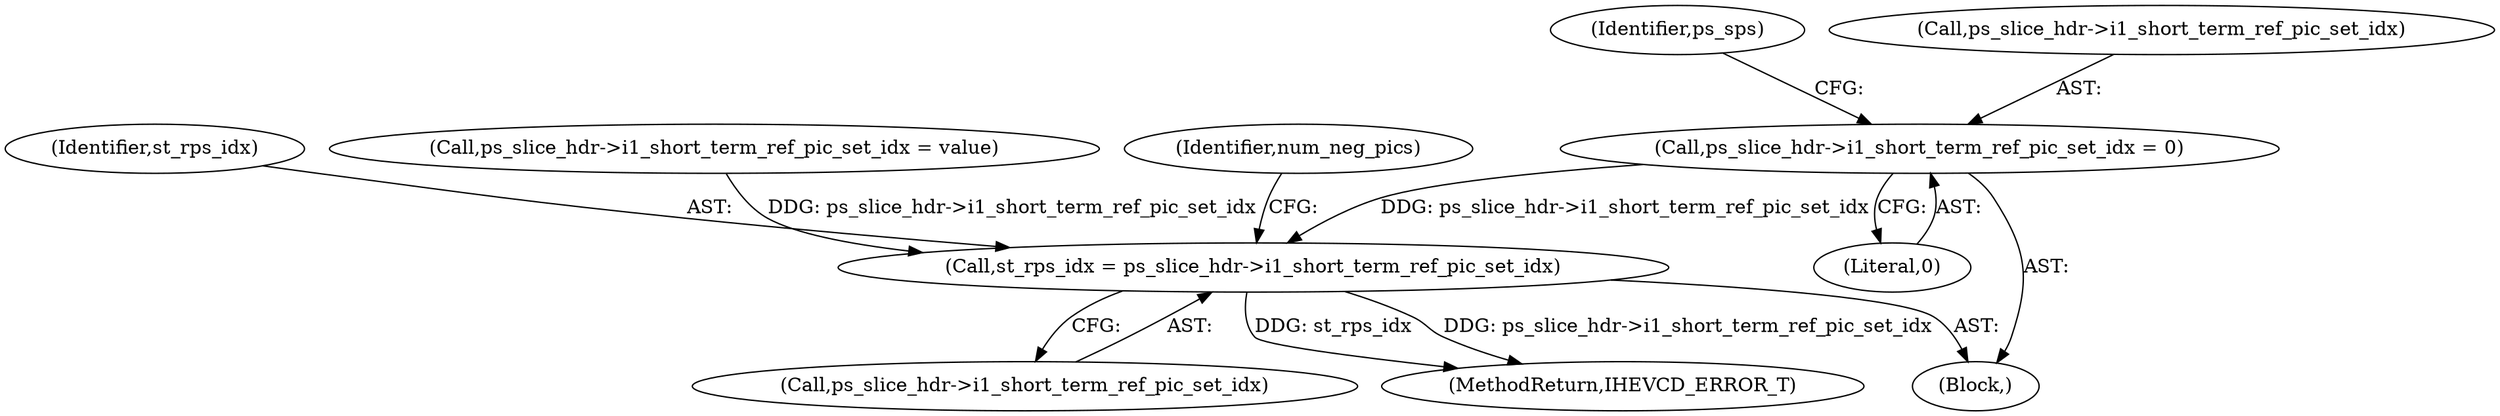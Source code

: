 digraph "0_Android_7c9be319a279654e55a6d757265f88c61a16a4d5@pointer" {
"1000718" [label="(Call,ps_slice_hdr->i1_short_term_ref_pic_set_idx = 0)"];
"1000750" [label="(Call,st_rps_idx = ps_slice_hdr->i1_short_term_ref_pic_set_idx)"];
"1000726" [label="(Identifier,ps_sps)"];
"1000722" [label="(Literal,0)"];
"1000750" [label="(Call,st_rps_idx = ps_slice_hdr->i1_short_term_ref_pic_set_idx)"];
"1000752" [label="(Call,ps_slice_hdr->i1_short_term_ref_pic_set_idx)"];
"1000719" [label="(Call,ps_slice_hdr->i1_short_term_ref_pic_set_idx)"];
"1000718" [label="(Call,ps_slice_hdr->i1_short_term_ref_pic_set_idx = 0)"];
"1000751" [label="(Identifier,st_rps_idx)"];
"1002661" [label="(MethodReturn,IHEVCD_ERROR_T)"];
"1000716" [label="(Block,)"];
"1000745" [label="(Call,ps_slice_hdr->i1_short_term_ref_pic_set_idx = value)"];
"1000756" [label="(Identifier,num_neg_pics)"];
"1000718" -> "1000716"  [label="AST: "];
"1000718" -> "1000722"  [label="CFG: "];
"1000719" -> "1000718"  [label="AST: "];
"1000722" -> "1000718"  [label="AST: "];
"1000726" -> "1000718"  [label="CFG: "];
"1000718" -> "1000750"  [label="DDG: ps_slice_hdr->i1_short_term_ref_pic_set_idx"];
"1000750" -> "1000716"  [label="AST: "];
"1000750" -> "1000752"  [label="CFG: "];
"1000751" -> "1000750"  [label="AST: "];
"1000752" -> "1000750"  [label="AST: "];
"1000756" -> "1000750"  [label="CFG: "];
"1000750" -> "1002661"  [label="DDG: st_rps_idx"];
"1000750" -> "1002661"  [label="DDG: ps_slice_hdr->i1_short_term_ref_pic_set_idx"];
"1000745" -> "1000750"  [label="DDG: ps_slice_hdr->i1_short_term_ref_pic_set_idx"];
}
